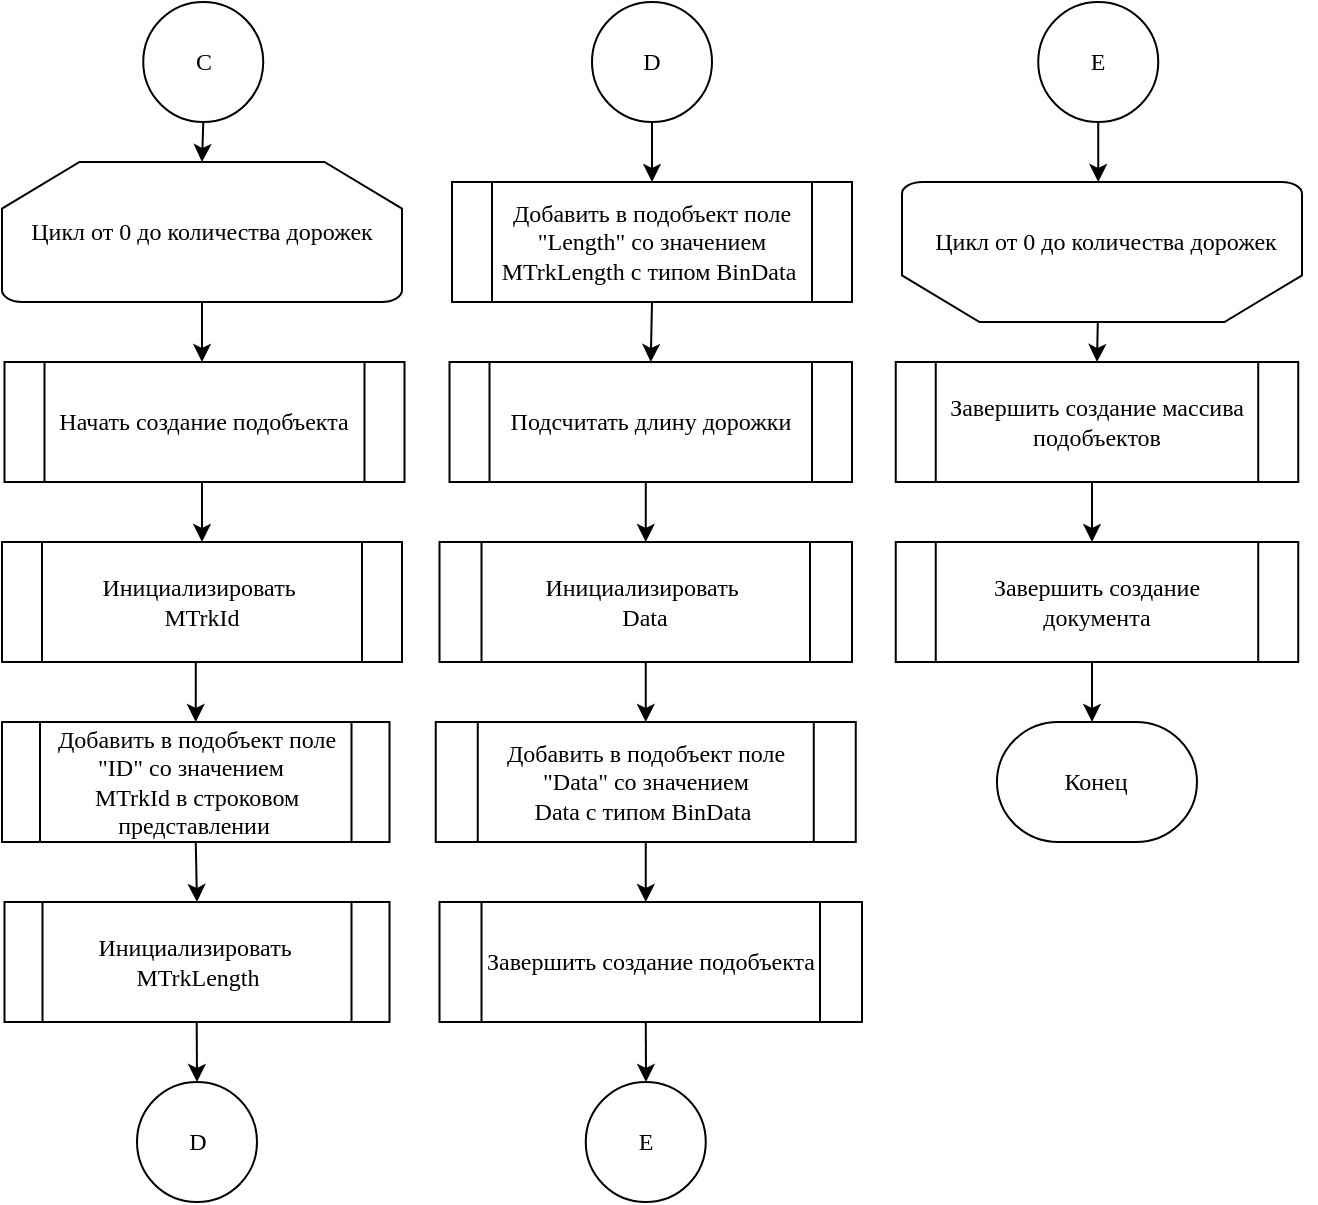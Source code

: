 <mxfile version="18.1.3" type="device"><diagram id="C5RBs43oDa-KdzZeNtuy" name="Page-1"><mxGraphModel dx="1351" dy="840" grid="1" gridSize="10" guides="1" tooltips="1" connect="1" arrows="1" fold="1" page="1" pageScale="1" pageWidth="827" pageHeight="1169" math="0" shadow="0"><root><mxCell id="WIyWlLk6GJQsqaUBKTNV-0"/><mxCell id="WIyWlLk6GJQsqaUBKTNV-1" parent="WIyWlLk6GJQsqaUBKTNV-0"/><mxCell id="9qeFxaDdjLDsHpqz1PEc-227" style="edgeStyle=orthogonalEdgeStyle;rounded=0;orthogonalLoop=1;jettySize=auto;html=1;fontFamily=Times New Roman;fontSize=12;exitX=0.5;exitY=1;exitDx=0;exitDy=0;entryX=0.5;entryY=0;entryDx=0;entryDy=0;entryPerimeter=0;" edge="1" parent="WIyWlLk6GJQsqaUBKTNV-1" source="9qeFxaDdjLDsHpqz1PEc-307" target="9qeFxaDdjLDsHpqz1PEc-308"><mxGeometry relative="1" as="geometry"><mxPoint x="610.571" y="390" as="sourcePoint"/><mxPoint x="610" y="420" as="targetPoint"/></mxGeometry></mxCell><mxCell id="9qeFxaDdjLDsHpqz1PEc-232" style="edgeStyle=orthogonalEdgeStyle;rounded=0;orthogonalLoop=1;jettySize=auto;html=1;exitX=0.5;exitY=1;exitDx=0;exitDy=0;entryX=0.5;entryY=0;entryDx=0;entryDy=0;fontFamily=Times New Roman;fontSize=12;" edge="1" parent="WIyWlLk6GJQsqaUBKTNV-1" target="9qeFxaDdjLDsHpqz1PEc-267"><mxGeometry relative="1" as="geometry"><mxPoint x="610.005" y="570.0" as="sourcePoint"/><mxPoint x="607.5" y="610" as="targetPoint"/></mxGeometry></mxCell><mxCell id="9qeFxaDdjLDsHpqz1PEc-267" value="&lt;div style=&quot;font-size: 13px;&quot;&gt;&lt;div style=&quot;font-size: 12px;&quot;&gt;Инициализировать&amp;nbsp;&lt;/div&gt;&lt;span style=&quot;font-size: 12px;&quot;&gt;MTrkId&lt;/span&gt;&lt;br&gt;&lt;/div&gt;&lt;div style=&quot;text-align: start;&quot;&gt;&lt;/div&gt;" style="shape=process;whiteSpace=wrap;html=1;backgroundOutline=1;fontFamily=Times New Roman;fontSize=12;strokeWidth=1;" vertex="1" parent="WIyWlLk6GJQsqaUBKTNV-1"><mxGeometry x="510" y="600" width="200" height="60" as="geometry"/></mxCell><mxCell id="9qeFxaDdjLDsHpqz1PEc-268" value="&lt;div style=&quot;&quot;&gt;&lt;br&gt;&lt;/div&gt;&lt;div style=&quot;&quot;&gt;&lt;div&gt;Добавить в подобъект поле &quot;ID&quot; со значением &amp;nbsp;&lt;/div&gt;MTrkId в строковом представлении&amp;nbsp;&lt;div&gt;&amp;nbsp;&lt;/div&gt;&lt;/div&gt;&lt;div style=&quot;text-align: start;&quot;&gt;&lt;/div&gt;" style="shape=process;whiteSpace=wrap;html=1;backgroundOutline=1;fontFamily=Times New Roman;fontSize=12;strokeWidth=1;" vertex="1" parent="WIyWlLk6GJQsqaUBKTNV-1"><mxGeometry x="510" y="690" width="193.75" height="60" as="geometry"/></mxCell><mxCell id="9qeFxaDdjLDsHpqz1PEc-269" style="edgeStyle=orthogonalEdgeStyle;rounded=0;orthogonalLoop=1;jettySize=auto;html=1;exitX=0.5;exitY=1;exitDx=0;exitDy=0;entryX=0.5;entryY=0;entryDx=0;entryDy=0;fontFamily=Times New Roman;fontSize=12;" edge="1" parent="WIyWlLk6GJQsqaUBKTNV-1" source="9qeFxaDdjLDsHpqz1PEc-267" target="9qeFxaDdjLDsHpqz1PEc-268"><mxGeometry relative="1" as="geometry"><mxPoint x="607.27" y="670" as="sourcePoint"/><mxPoint x="607.27" y="700" as="targetPoint"/></mxGeometry></mxCell><mxCell id="9qeFxaDdjLDsHpqz1PEc-270" style="edgeStyle=orthogonalEdgeStyle;rounded=0;orthogonalLoop=1;jettySize=auto;html=1;exitX=0.5;exitY=1;exitDx=0;exitDy=0;fontFamily=Times New Roman;fontSize=12;entryX=0.5;entryY=0;entryDx=0;entryDy=0;" edge="1" parent="WIyWlLk6GJQsqaUBKTNV-1" source="9qeFxaDdjLDsHpqz1PEc-268" target="9qeFxaDdjLDsHpqz1PEc-271"><mxGeometry relative="1" as="geometry"><mxPoint x="607.27" y="760" as="sourcePoint"/><mxPoint x="607" y="780" as="targetPoint"/></mxGeometry></mxCell><mxCell id="9qeFxaDdjLDsHpqz1PEc-271" value="&lt;div style=&quot;&quot;&gt;&lt;div&gt;Инициализировать&amp;nbsp;&lt;/div&gt;MTrkLength&lt;br&gt;&lt;/div&gt;&lt;div style=&quot;text-align: start;&quot;&gt;&lt;/div&gt;" style="shape=process;whiteSpace=wrap;html=1;backgroundOutline=1;fontFamily=Times New Roman;fontSize=12;strokeWidth=1;" vertex="1" parent="WIyWlLk6GJQsqaUBKTNV-1"><mxGeometry x="511.25" y="780" width="192.5" height="60" as="geometry"/></mxCell><mxCell id="9qeFxaDdjLDsHpqz1PEc-274" value="D" style="ellipse;whiteSpace=wrap;html=1;aspect=fixed;fontFamily=Times New Roman;fontSize=12;strokeWidth=1;" vertex="1" parent="WIyWlLk6GJQsqaUBKTNV-1"><mxGeometry x="577.5" y="870" width="60" height="60" as="geometry"/></mxCell><mxCell id="9qeFxaDdjLDsHpqz1PEc-275" style="edgeStyle=orthogonalEdgeStyle;rounded=0;orthogonalLoop=1;jettySize=auto;html=1;exitX=0.5;exitY=1;exitDx=0;exitDy=0;fontFamily=Times New Roman;fontSize=12;entryX=0.5;entryY=0;entryDx=0;entryDy=0;" edge="1" parent="WIyWlLk6GJQsqaUBKTNV-1" target="9qeFxaDdjLDsHpqz1PEc-274"><mxGeometry relative="1" as="geometry"><mxPoint x="607.35" y="840.0" as="sourcePoint"/><mxPoint x="608" y="860" as="targetPoint"/><Array as="points"/></mxGeometry></mxCell><mxCell id="9qeFxaDdjLDsHpqz1PEc-276" style="edgeStyle=orthogonalEdgeStyle;rounded=0;orthogonalLoop=1;jettySize=auto;html=1;fontFamily=Times New Roman;fontSize=12;entryX=0.5;entryY=0;entryDx=0;entryDy=0;exitX=0.5;exitY=1;exitDx=0;exitDy=0;" edge="1" parent="WIyWlLk6GJQsqaUBKTNV-1" source="9qeFxaDdjLDsHpqz1PEc-289" target="9qeFxaDdjLDsHpqz1PEc-281"><mxGeometry relative="1" as="geometry"><mxPoint x="853" y="400" as="sourcePoint"/><mxPoint x="832.474" y="420" as="targetPoint"/></mxGeometry></mxCell><mxCell id="9qeFxaDdjLDsHpqz1PEc-280" style="edgeStyle=orthogonalEdgeStyle;rounded=0;orthogonalLoop=1;jettySize=auto;html=1;exitX=0.5;exitY=1;exitDx=0;exitDy=0;entryX=0.5;entryY=0;entryDx=0;entryDy=0;fontFamily=Times New Roman;fontSize=12;" edge="1" parent="WIyWlLk6GJQsqaUBKTNV-1" source="9qeFxaDdjLDsHpqz1PEc-281" target="9qeFxaDdjLDsHpqz1PEc-282"><mxGeometry relative="1" as="geometry"><mxPoint x="835" y="480" as="sourcePoint"/><mxPoint x="835" y="520" as="targetPoint"/></mxGeometry></mxCell><mxCell id="9qeFxaDdjLDsHpqz1PEc-281" value="&lt;div style=&quot;&quot;&gt;&lt;br&gt;&lt;/div&gt;&lt;div style=&quot;&quot;&gt;&lt;div&gt;Добавить в&amp;nbsp;подобъект&amp;nbsp;поле &quot;Length&quot; со значением&lt;/div&gt;MTrkLength&amp;nbsp;с типом BinData&amp;nbsp;&lt;div&gt;&amp;nbsp;&lt;/div&gt;&lt;/div&gt;&lt;div style=&quot;text-align: start;&quot;&gt;&lt;/div&gt;" style="shape=process;whiteSpace=wrap;html=1;backgroundOutline=1;fontFamily=Times New Roman;fontSize=12;strokeWidth=1;" vertex="1" parent="WIyWlLk6GJQsqaUBKTNV-1"><mxGeometry x="735" y="420" width="200" height="60" as="geometry"/></mxCell><mxCell id="9qeFxaDdjLDsHpqz1PEc-282" value="&lt;div style=&quot;&quot;&gt;Подсчитать длину дорожки&lt;br&gt;&lt;/div&gt;&lt;div style=&quot;text-align: start;&quot;&gt;&lt;/div&gt;" style="shape=process;whiteSpace=wrap;html=1;backgroundOutline=1;fontFamily=Times New Roman;fontSize=12;strokeWidth=1;" vertex="1" parent="WIyWlLk6GJQsqaUBKTNV-1"><mxGeometry x="733.75" y="510" width="201.25" height="60" as="geometry"/></mxCell><mxCell id="9qeFxaDdjLDsHpqz1PEc-283" value="&lt;div style=&quot;&quot;&gt;Инициализировать&amp;nbsp;&lt;/div&gt;Data&lt;div style=&quot;text-align: start;&quot;&gt;&lt;/div&gt;" style="shape=process;whiteSpace=wrap;html=1;backgroundOutline=1;fontFamily=Times New Roman;fontSize=12;strokeWidth=1;" vertex="1" parent="WIyWlLk6GJQsqaUBKTNV-1"><mxGeometry x="728.75" y="600" width="206.25" height="60" as="geometry"/></mxCell><mxCell id="9qeFxaDdjLDsHpqz1PEc-284" style="edgeStyle=orthogonalEdgeStyle;rounded=0;orthogonalLoop=1;jettySize=auto;html=1;exitX=0.5;exitY=1;exitDx=0;exitDy=0;entryX=0.5;entryY=0;entryDx=0;entryDy=0;fontFamily=Times New Roman;fontSize=12;" edge="1" parent="WIyWlLk6GJQsqaUBKTNV-1" source="9qeFxaDdjLDsHpqz1PEc-282" target="9qeFxaDdjLDsHpqz1PEc-283"><mxGeometry relative="1" as="geometry"><mxPoint x="834.77" y="580" as="sourcePoint"/><mxPoint x="834.77" y="610" as="targetPoint"/></mxGeometry></mxCell><mxCell id="9qeFxaDdjLDsHpqz1PEc-285" style="edgeStyle=orthogonalEdgeStyle;rounded=0;orthogonalLoop=1;jettySize=auto;html=1;exitX=0.5;exitY=1;exitDx=0;exitDy=0;fontFamily=Times New Roman;fontSize=12;entryX=0.5;entryY=0;entryDx=0;entryDy=0;" edge="1" parent="WIyWlLk6GJQsqaUBKTNV-1" source="9qeFxaDdjLDsHpqz1PEc-283" target="9qeFxaDdjLDsHpqz1PEc-286"><mxGeometry relative="1" as="geometry"><mxPoint x="834.77" y="670" as="sourcePoint"/><mxPoint x="834.5" y="690" as="targetPoint"/></mxGeometry></mxCell><mxCell id="9qeFxaDdjLDsHpqz1PEc-286" value="&lt;div style=&quot;&quot;&gt;&lt;br&gt;&lt;/div&gt;&lt;div style=&quot;&quot;&gt;Добавить в&amp;nbsp;подобъект&amp;nbsp;поле &quot;Data&quot; со значением&lt;/div&gt;Data с типом BinData&amp;nbsp;&lt;div style=&quot;&quot;&gt;&amp;nbsp;&lt;/div&gt;&lt;div style=&quot;text-align: start;&quot;&gt;&lt;/div&gt;" style="shape=process;whiteSpace=wrap;html=1;backgroundOutline=1;fontFamily=Times New Roman;fontSize=12;strokeWidth=1;" vertex="1" parent="WIyWlLk6GJQsqaUBKTNV-1"><mxGeometry x="726.88" y="690" width="210" height="60" as="geometry"/></mxCell><mxCell id="9qeFxaDdjLDsHpqz1PEc-287" value="E" style="ellipse;whiteSpace=wrap;html=1;aspect=fixed;fontFamily=Times New Roman;fontSize=12;strokeWidth=1;" vertex="1" parent="WIyWlLk6GJQsqaUBKTNV-1"><mxGeometry x="801.88" y="870" width="60" height="60" as="geometry"/></mxCell><mxCell id="9qeFxaDdjLDsHpqz1PEc-289" value="D" style="ellipse;whiteSpace=wrap;html=1;aspect=fixed;fontFamily=Times New Roman;fontSize=12;strokeWidth=1;" vertex="1" parent="WIyWlLk6GJQsqaUBKTNV-1"><mxGeometry x="805" y="330" width="60" height="60" as="geometry"/></mxCell><mxCell id="9qeFxaDdjLDsHpqz1PEc-290" style="edgeStyle=orthogonalEdgeStyle;rounded=0;orthogonalLoop=1;jettySize=auto;html=1;exitX=0.5;exitY=1;exitDx=0;exitDy=0;fontFamily=Times New Roman;fontSize=12;entryX=0.5;entryY=0;entryDx=0;entryDy=0;" edge="1" parent="WIyWlLk6GJQsqaUBKTNV-1" source="9qeFxaDdjLDsHpqz1PEc-286"><mxGeometry relative="1" as="geometry"><mxPoint x="831.585" y="760" as="sourcePoint"/><mxPoint x="831.885" y="780" as="targetPoint"/></mxGeometry></mxCell><mxCell id="9qeFxaDdjLDsHpqz1PEc-292" style="edgeStyle=orthogonalEdgeStyle;rounded=0;orthogonalLoop=1;jettySize=auto;html=1;exitX=0.5;exitY=1;exitDx=0;exitDy=0;fontFamily=Times New Roman;fontSize=12;" edge="1" parent="WIyWlLk6GJQsqaUBKTNV-1"><mxGeometry relative="1" as="geometry"><mxPoint x="831.885" y="840" as="sourcePoint"/><mxPoint x="832" y="870" as="targetPoint"/></mxGeometry></mxCell><mxCell id="9qeFxaDdjLDsHpqz1PEc-293" style="edgeStyle=orthogonalEdgeStyle;rounded=0;orthogonalLoop=1;jettySize=auto;html=1;fontFamily=Times New Roman;fontSize=12;entryX=0.5;entryY=0;entryDx=0;entryDy=0;exitX=0.5;exitY=1;exitDx=0;exitDy=0;" edge="1" parent="WIyWlLk6GJQsqaUBKTNV-1" source="9qeFxaDdjLDsHpqz1PEc-302"><mxGeometry relative="1" as="geometry"><mxPoint x="1076.12" y="400" as="sourcePoint"/><mxPoint x="1058.12" y="420" as="targetPoint"/></mxGeometry></mxCell><mxCell id="9qeFxaDdjLDsHpqz1PEc-294" style="edgeStyle=orthogonalEdgeStyle;rounded=0;orthogonalLoop=1;jettySize=auto;html=1;exitX=0.5;exitY=1;exitDx=0;exitDy=0;entryX=0.5;entryY=0;entryDx=0;entryDy=0;fontFamily=Times New Roman;fontSize=12;" edge="1" parent="WIyWlLk6GJQsqaUBKTNV-1" target="9qeFxaDdjLDsHpqz1PEc-296"><mxGeometry relative="1" as="geometry"><mxPoint x="1058.12" y="480" as="sourcePoint"/><mxPoint x="1058.12" y="520" as="targetPoint"/></mxGeometry></mxCell><mxCell id="9qeFxaDdjLDsHpqz1PEc-296" value="&lt;div style=&quot;&quot;&gt;Завершить создание массива подобъектов&lt;br&gt;&lt;/div&gt;&lt;div style=&quot;text-align: start;&quot;&gt;&lt;/div&gt;" style="shape=process;whiteSpace=wrap;html=1;backgroundOutline=1;fontFamily=Times New Roman;fontSize=12;strokeWidth=1;" vertex="1" parent="WIyWlLk6GJQsqaUBKTNV-1"><mxGeometry x="956.87" y="510" width="201.25" height="60" as="geometry"/></mxCell><mxCell id="9qeFxaDdjLDsHpqz1PEc-298" style="edgeStyle=orthogonalEdgeStyle;rounded=0;orthogonalLoop=1;jettySize=auto;html=1;exitX=0.5;exitY=1;exitDx=0;exitDy=0;entryX=0.5;entryY=0;entryDx=0;entryDy=0;fontFamily=Times New Roman;fontSize=12;" edge="1" parent="WIyWlLk6GJQsqaUBKTNV-1" source="9qeFxaDdjLDsHpqz1PEc-296"><mxGeometry relative="1" as="geometry"><mxPoint x="1057.89" y="580" as="sourcePoint"/><mxPoint x="1054.995" y="600" as="targetPoint"/></mxGeometry></mxCell><mxCell id="9qeFxaDdjLDsHpqz1PEc-299" style="edgeStyle=orthogonalEdgeStyle;rounded=0;orthogonalLoop=1;jettySize=auto;html=1;exitX=0.5;exitY=1;exitDx=0;exitDy=0;fontFamily=Times New Roman;fontSize=12;entryX=0.5;entryY=0;entryDx=0;entryDy=0;" edge="1" parent="WIyWlLk6GJQsqaUBKTNV-1"><mxGeometry relative="1" as="geometry"><mxPoint x="1054.995" y="660" as="sourcePoint"/><mxPoint x="1055" y="690" as="targetPoint"/></mxGeometry></mxCell><mxCell id="9qeFxaDdjLDsHpqz1PEc-302" value="E" style="ellipse;whiteSpace=wrap;html=1;aspect=fixed;fontFamily=Times New Roman;fontSize=12;strokeWidth=1;" vertex="1" parent="WIyWlLk6GJQsqaUBKTNV-1"><mxGeometry x="1028.12" y="330" width="60" height="60" as="geometry"/></mxCell><mxCell id="9qeFxaDdjLDsHpqz1PEc-307" value="C" style="ellipse;whiteSpace=wrap;html=1;aspect=fixed;fontFamily=Times New Roman;fontSize=12;strokeWidth=1;" vertex="1" parent="WIyWlLk6GJQsqaUBKTNV-1"><mxGeometry x="580.63" y="330" width="60" height="60" as="geometry"/></mxCell><mxCell id="9qeFxaDdjLDsHpqz1PEc-309" style="edgeStyle=orthogonalEdgeStyle;rounded=0;orthogonalLoop=1;jettySize=auto;html=1;entryX=0.5;entryY=0;entryDx=0;entryDy=0;fontSize=12;" edge="1" parent="WIyWlLk6GJQsqaUBKTNV-1" source="9qeFxaDdjLDsHpqz1PEc-308"><mxGeometry relative="1" as="geometry"><mxPoint x="610.005" y="510" as="targetPoint"/></mxGeometry></mxCell><mxCell id="9qeFxaDdjLDsHpqz1PEc-308" value="&lt;span style=&quot;font-family: &amp;quot;Times New Roman&amp;quot;;&quot;&gt;Цикл от 0 до количества дорожек&lt;/span&gt;" style="strokeWidth=1;html=1;shape=mxgraph.flowchart.loop_limit;whiteSpace=wrap;fontSize=12;" vertex="1" parent="WIyWlLk6GJQsqaUBKTNV-1"><mxGeometry x="510" y="410" width="200" height="70" as="geometry"/></mxCell><mxCell id="9qeFxaDdjLDsHpqz1PEc-311" value="&lt;div style=&quot;font-size: 13px;&quot;&gt;&lt;div style=&quot;font-size: 12px;&quot;&gt;Начать создание подобъекта&lt;/div&gt;&lt;/div&gt;&lt;div style=&quot;text-align: start;&quot;&gt;&lt;/div&gt;" style="shape=process;whiteSpace=wrap;html=1;backgroundOutline=1;fontFamily=Times New Roman;fontSize=12;strokeWidth=1;" vertex="1" parent="WIyWlLk6GJQsqaUBKTNV-1"><mxGeometry x="511.25" y="510" width="200" height="60" as="geometry"/></mxCell><mxCell id="9qeFxaDdjLDsHpqz1PEc-312" value="&lt;div style=&quot;font-size: 13px;&quot;&gt;&lt;div style=&quot;font-size: 12px;&quot;&gt;Завершить создание подобъекта&lt;/div&gt;&lt;/div&gt;&lt;div style=&quot;text-align: start;&quot;&gt;&lt;/div&gt;" style="shape=process;whiteSpace=wrap;html=1;backgroundOutline=1;fontFamily=Times New Roman;fontSize=12;strokeWidth=1;" vertex="1" parent="WIyWlLk6GJQsqaUBKTNV-1"><mxGeometry x="728.75" y="780" width="211.25" height="60" as="geometry"/></mxCell><mxCell id="9qeFxaDdjLDsHpqz1PEc-313" value="" style="strokeWidth=1;html=1;shape=mxgraph.flowchart.loop_limit;whiteSpace=wrap;fontSize=12;rotation=-180;" vertex="1" parent="WIyWlLk6GJQsqaUBKTNV-1"><mxGeometry x="960.0" y="420" width="200" height="70" as="geometry"/></mxCell><mxCell id="9qeFxaDdjLDsHpqz1PEc-315" value="&lt;span style=&quot;font-family: &amp;quot;Times New Roman&amp;quot;; background-color: rgb(255, 255, 255);&quot;&gt;Цикл от 0 до количества дорожек&lt;/span&gt;" style="text;html=1;strokeColor=none;fillColor=none;align=center;verticalAlign=middle;whiteSpace=wrap;rounded=0;fontSize=12;" vertex="1" parent="WIyWlLk6GJQsqaUBKTNV-1"><mxGeometry x="956.87" y="427.5" width="210" height="45" as="geometry"/></mxCell><mxCell id="9qeFxaDdjLDsHpqz1PEc-316" value="&lt;div style=&quot;&quot;&gt;Завершить создание документа&lt;br&gt;&lt;/div&gt;&lt;div style=&quot;text-align: start;&quot;&gt;&lt;/div&gt;" style="shape=process;whiteSpace=wrap;html=1;backgroundOutline=1;fontFamily=Times New Roman;fontSize=12;strokeWidth=1;" vertex="1" parent="WIyWlLk6GJQsqaUBKTNV-1"><mxGeometry x="956.87" y="600" width="201.25" height="60" as="geometry"/></mxCell><mxCell id="UDrI1edxbIWnHdo_6bea-0" value="&lt;font face=&quot;Times New Roman&quot;&gt;Конец&lt;/font&gt;" style="strokeWidth=1;html=1;shape=mxgraph.flowchart.terminator;whiteSpace=wrap;" vertex="1" parent="WIyWlLk6GJQsqaUBKTNV-1"><mxGeometry x="1007.49" y="690" width="100" height="60" as="geometry"/></mxCell></root></mxGraphModel></diagram></mxfile>